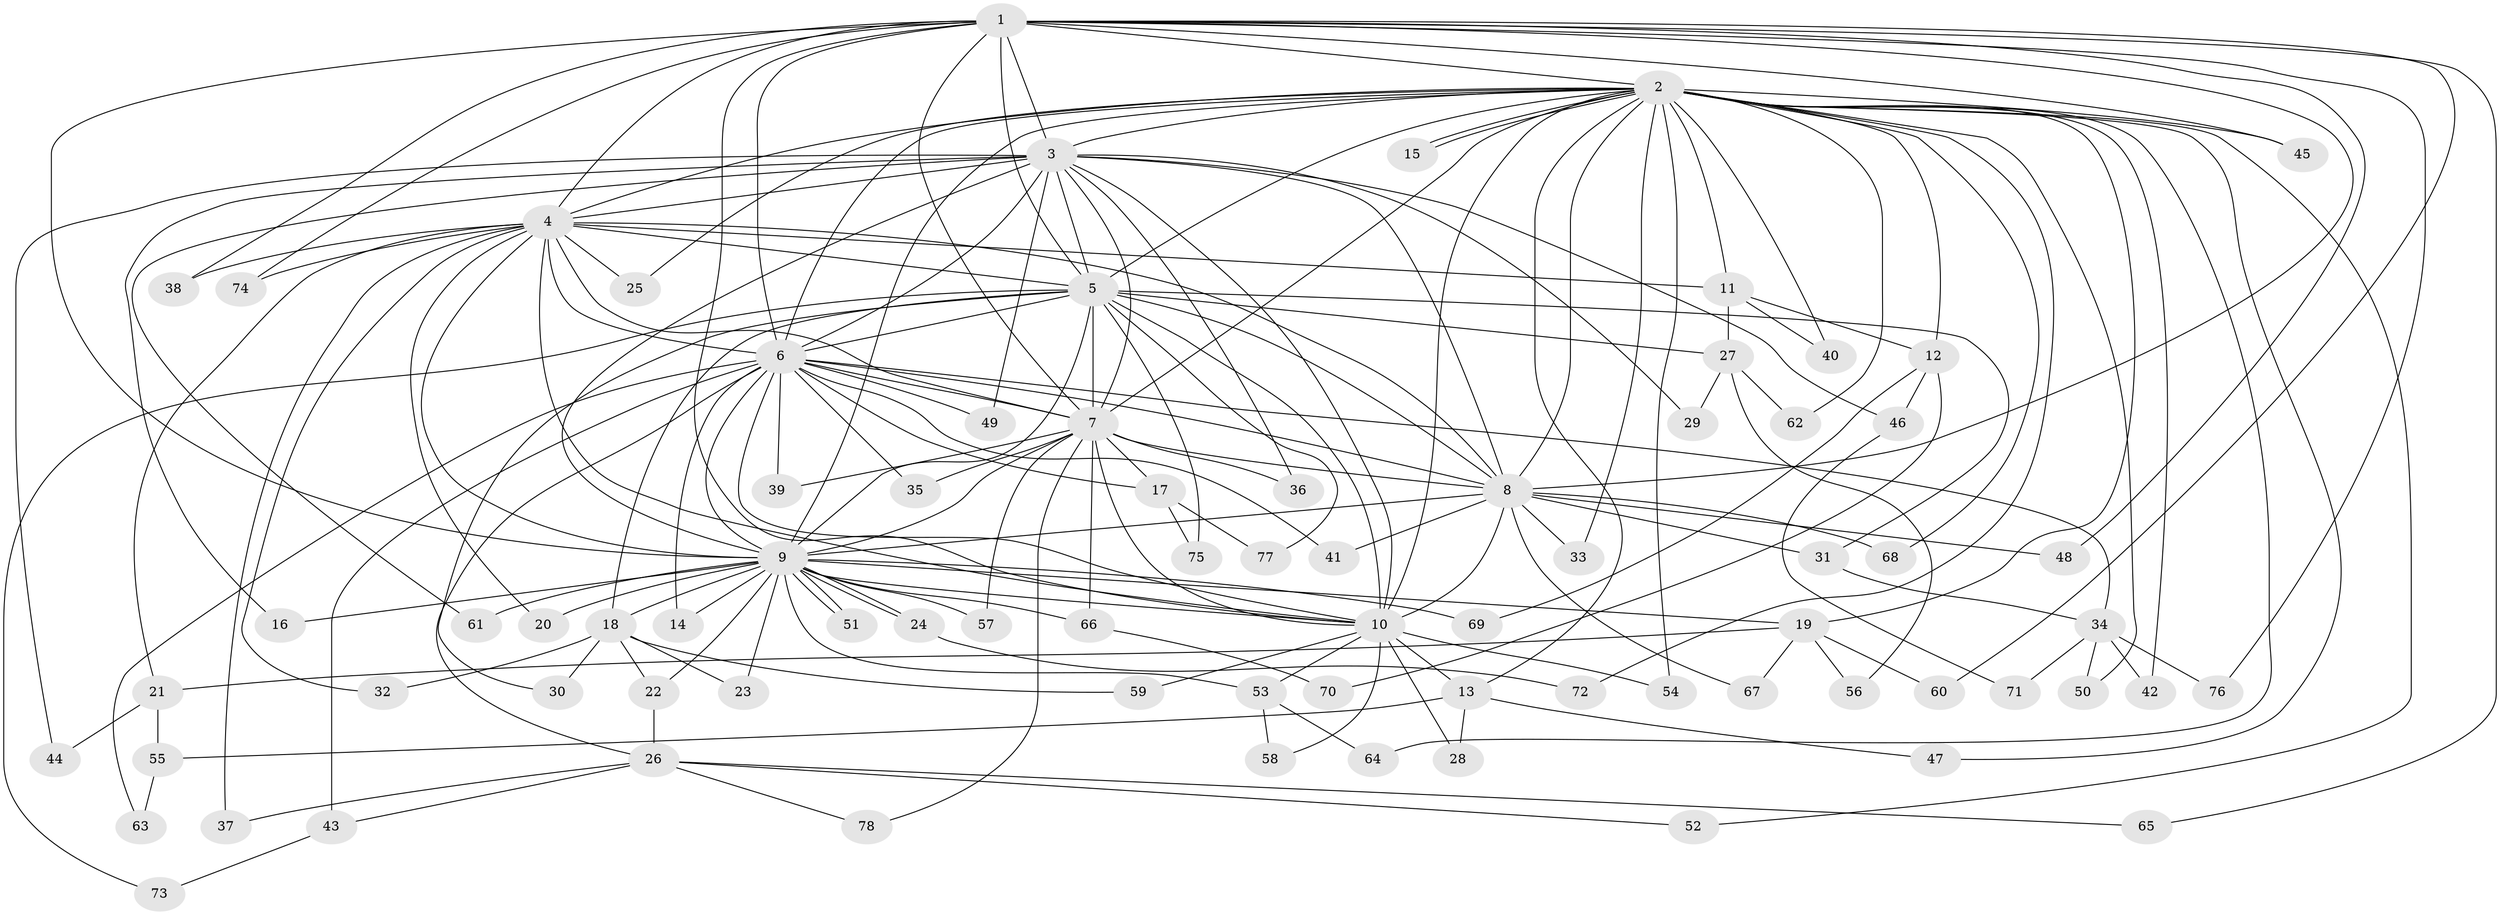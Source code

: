 // coarse degree distribution, {14: 0.04918032786885246, 26: 0.01639344262295082, 21: 0.03278688524590164, 13: 0.01639344262295082, 24: 0.01639344262295082, 12: 0.01639344262295082, 8: 0.01639344262295082, 5: 0.03278688524590164, 4: 0.04918032786885246, 2: 0.6229508196721312, 6: 0.01639344262295082, 1: 0.01639344262295082, 3: 0.09836065573770492}
// Generated by graph-tools (version 1.1) at 2025/41/03/06/25 10:41:38]
// undirected, 78 vertices, 181 edges
graph export_dot {
graph [start="1"]
  node [color=gray90,style=filled];
  1;
  2;
  3;
  4;
  5;
  6;
  7;
  8;
  9;
  10;
  11;
  12;
  13;
  14;
  15;
  16;
  17;
  18;
  19;
  20;
  21;
  22;
  23;
  24;
  25;
  26;
  27;
  28;
  29;
  30;
  31;
  32;
  33;
  34;
  35;
  36;
  37;
  38;
  39;
  40;
  41;
  42;
  43;
  44;
  45;
  46;
  47;
  48;
  49;
  50;
  51;
  52;
  53;
  54;
  55;
  56;
  57;
  58;
  59;
  60;
  61;
  62;
  63;
  64;
  65;
  66;
  67;
  68;
  69;
  70;
  71;
  72;
  73;
  74;
  75;
  76;
  77;
  78;
  1 -- 2;
  1 -- 3;
  1 -- 4;
  1 -- 5;
  1 -- 6;
  1 -- 7;
  1 -- 8;
  1 -- 9;
  1 -- 10;
  1 -- 38;
  1 -- 45;
  1 -- 48;
  1 -- 60;
  1 -- 65;
  1 -- 74;
  1 -- 76;
  2 -- 3;
  2 -- 4;
  2 -- 5;
  2 -- 6;
  2 -- 7;
  2 -- 8;
  2 -- 9;
  2 -- 10;
  2 -- 11;
  2 -- 12;
  2 -- 13;
  2 -- 15;
  2 -- 15;
  2 -- 19;
  2 -- 25;
  2 -- 33;
  2 -- 40;
  2 -- 42;
  2 -- 45;
  2 -- 47;
  2 -- 50;
  2 -- 52;
  2 -- 54;
  2 -- 62;
  2 -- 64;
  2 -- 68;
  2 -- 72;
  3 -- 4;
  3 -- 5;
  3 -- 6;
  3 -- 7;
  3 -- 8;
  3 -- 9;
  3 -- 10;
  3 -- 16;
  3 -- 29;
  3 -- 36;
  3 -- 44;
  3 -- 46;
  3 -- 49;
  3 -- 61;
  4 -- 5;
  4 -- 6;
  4 -- 7;
  4 -- 8;
  4 -- 9;
  4 -- 10;
  4 -- 11;
  4 -- 20;
  4 -- 21;
  4 -- 25;
  4 -- 32;
  4 -- 37;
  4 -- 38;
  4 -- 74;
  5 -- 6;
  5 -- 7;
  5 -- 8;
  5 -- 9;
  5 -- 10;
  5 -- 18;
  5 -- 27;
  5 -- 30;
  5 -- 31;
  5 -- 73;
  5 -- 75;
  5 -- 77;
  6 -- 7;
  6 -- 8;
  6 -- 9;
  6 -- 10;
  6 -- 14;
  6 -- 17;
  6 -- 26;
  6 -- 34;
  6 -- 35;
  6 -- 39;
  6 -- 41;
  6 -- 43;
  6 -- 49;
  6 -- 63;
  7 -- 8;
  7 -- 9;
  7 -- 10;
  7 -- 17;
  7 -- 35;
  7 -- 36;
  7 -- 39;
  7 -- 57;
  7 -- 66;
  7 -- 78;
  8 -- 9;
  8 -- 10;
  8 -- 31;
  8 -- 33;
  8 -- 41;
  8 -- 48;
  8 -- 67;
  8 -- 68;
  9 -- 10;
  9 -- 14;
  9 -- 16;
  9 -- 18;
  9 -- 19;
  9 -- 20;
  9 -- 22;
  9 -- 23;
  9 -- 24;
  9 -- 24;
  9 -- 51;
  9 -- 51;
  9 -- 53;
  9 -- 57;
  9 -- 61;
  9 -- 66;
  9 -- 69;
  10 -- 13;
  10 -- 28;
  10 -- 53;
  10 -- 54;
  10 -- 58;
  10 -- 59;
  11 -- 12;
  11 -- 27;
  11 -- 40;
  12 -- 46;
  12 -- 69;
  12 -- 70;
  13 -- 28;
  13 -- 47;
  13 -- 55;
  17 -- 75;
  17 -- 77;
  18 -- 22;
  18 -- 23;
  18 -- 30;
  18 -- 32;
  18 -- 59;
  19 -- 21;
  19 -- 56;
  19 -- 60;
  19 -- 67;
  21 -- 44;
  21 -- 55;
  22 -- 26;
  24 -- 72;
  26 -- 37;
  26 -- 43;
  26 -- 52;
  26 -- 65;
  26 -- 78;
  27 -- 29;
  27 -- 56;
  27 -- 62;
  31 -- 34;
  34 -- 42;
  34 -- 50;
  34 -- 71;
  34 -- 76;
  43 -- 73;
  46 -- 71;
  53 -- 58;
  53 -- 64;
  55 -- 63;
  66 -- 70;
}

